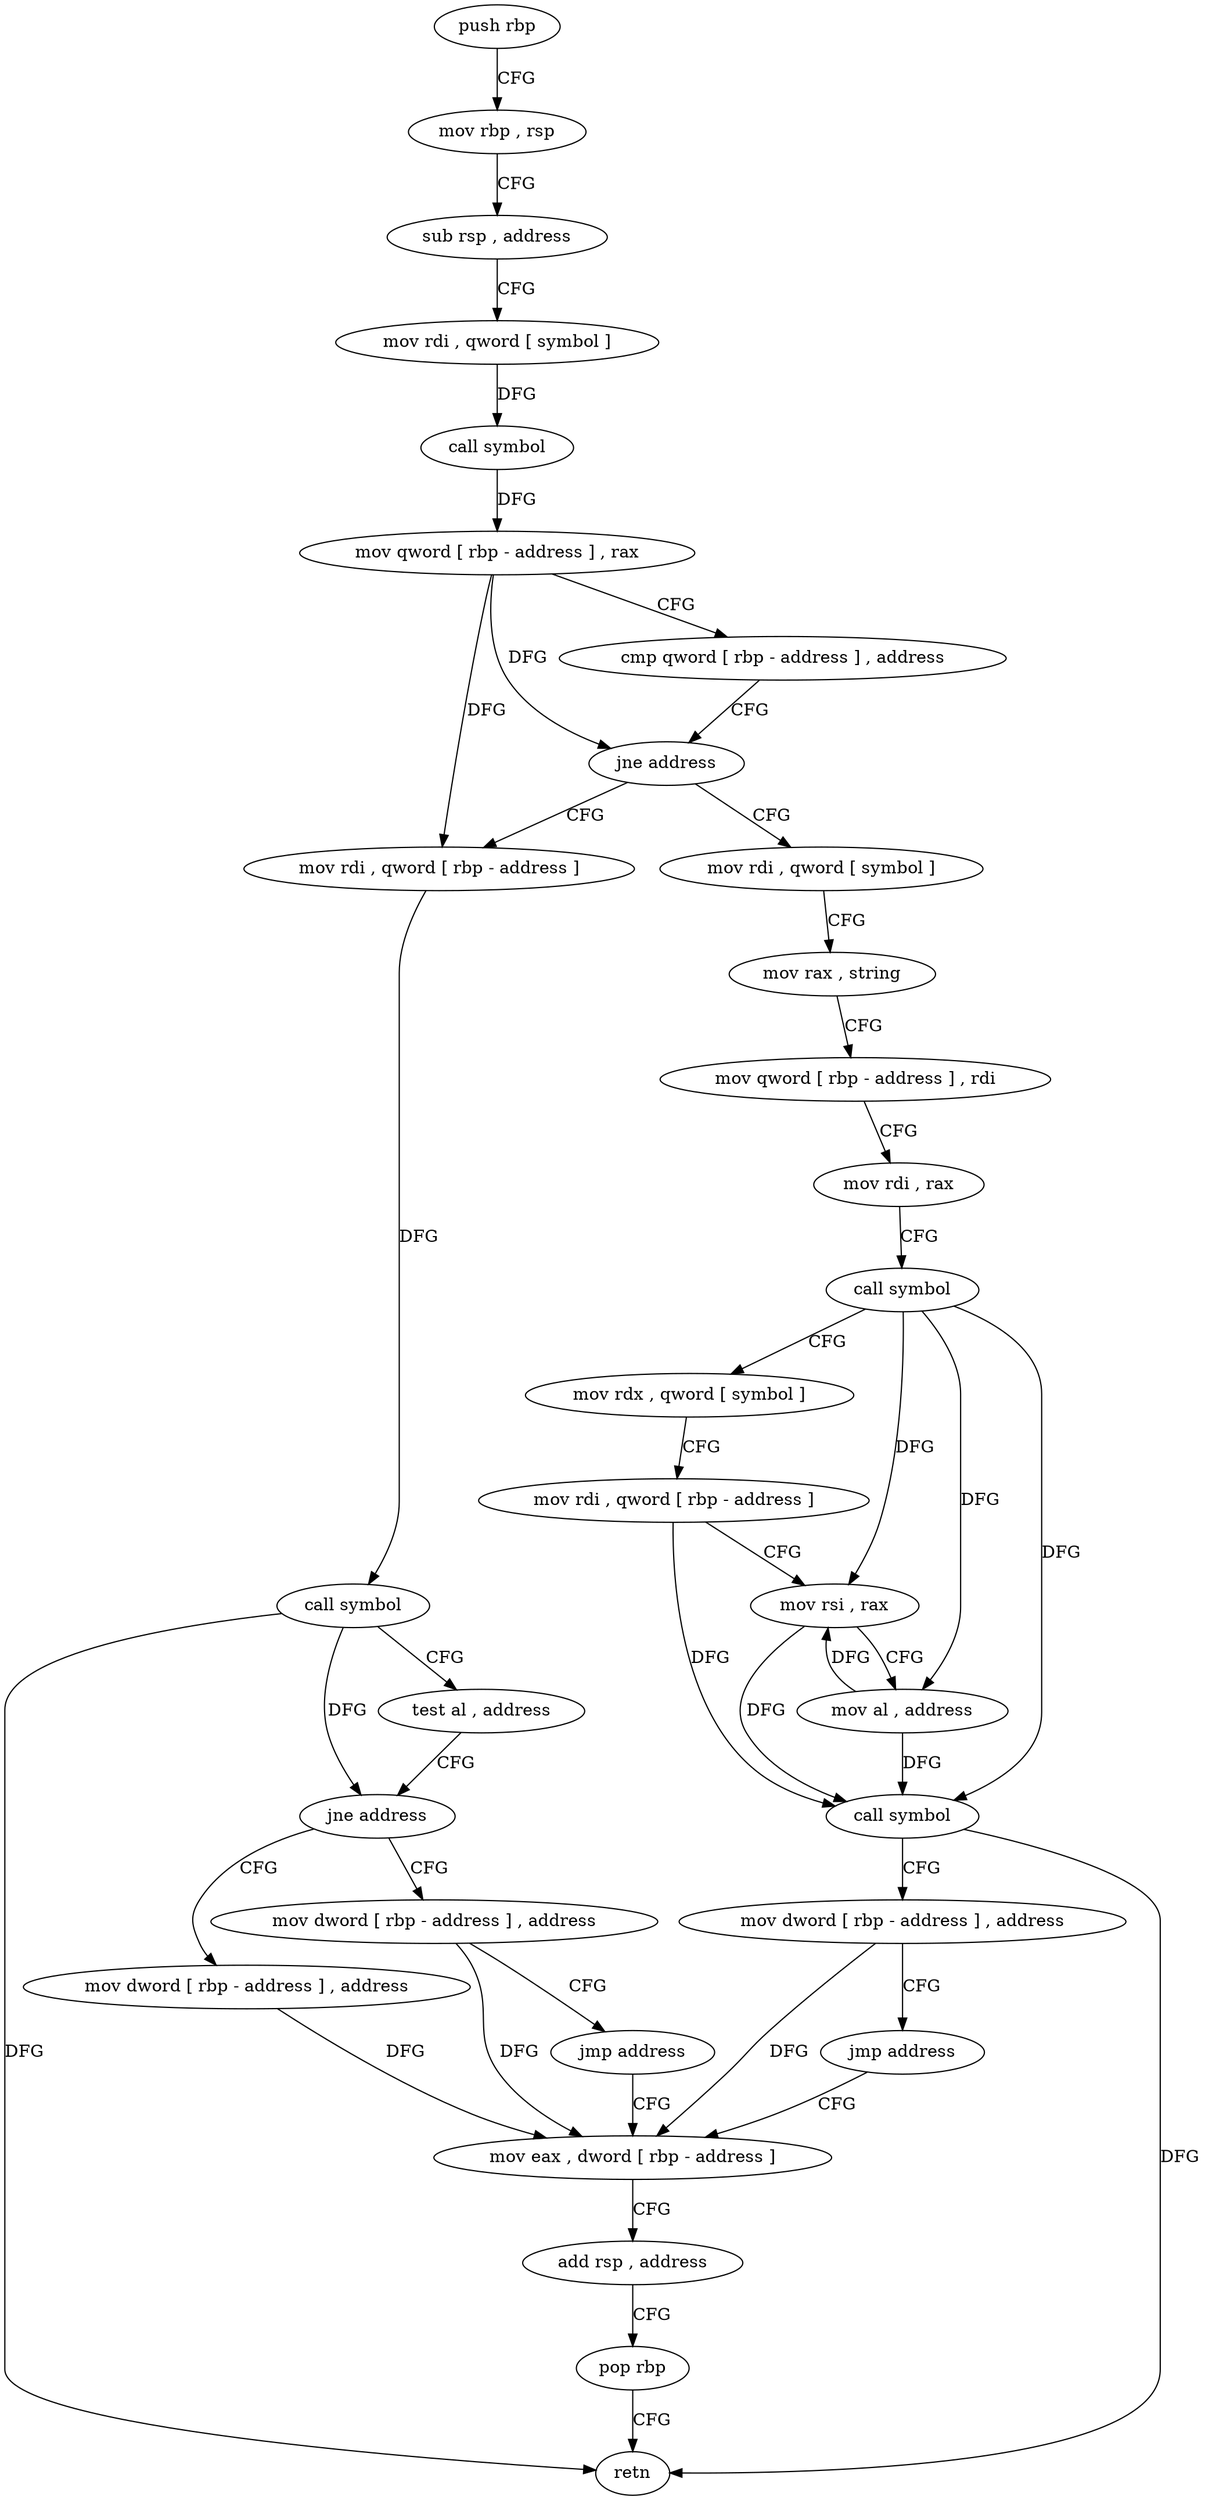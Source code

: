 digraph "func" {
"4217904" [label = "push rbp" ]
"4217905" [label = "mov rbp , rsp" ]
"4217908" [label = "sub rsp , address" ]
"4217912" [label = "mov rdi , qword [ symbol ]" ]
"4217920" [label = "call symbol" ]
"4217925" [label = "mov qword [ rbp - address ] , rax" ]
"4217929" [label = "cmp qword [ rbp - address ] , address" ]
"4217934" [label = "jne address" ]
"4218004" [label = "mov rdi , qword [ rbp - address ]" ]
"4217940" [label = "mov rdi , qword [ symbol ]" ]
"4218008" [label = "call symbol" ]
"4218013" [label = "test al , address" ]
"4218015" [label = "jne address" ]
"4218033" [label = "mov dword [ rbp - address ] , address" ]
"4218021" [label = "mov dword [ rbp - address ] , address" ]
"4217948" [label = "mov rax , string" ]
"4217958" [label = "mov qword [ rbp - address ] , rdi" ]
"4217962" [label = "mov rdi , rax" ]
"4217965" [label = "call symbol" ]
"4217970" [label = "mov rdx , qword [ symbol ]" ]
"4217978" [label = "mov rdi , qword [ rbp - address ]" ]
"4217982" [label = "mov rsi , rax" ]
"4217985" [label = "mov al , address" ]
"4217987" [label = "call symbol" ]
"4217992" [label = "mov dword [ rbp - address ] , address" ]
"4217999" [label = "jmp address" ]
"4218040" [label = "mov eax , dword [ rbp - address ]" ]
"4218028" [label = "jmp address" ]
"4218043" [label = "add rsp , address" ]
"4218047" [label = "pop rbp" ]
"4218048" [label = "retn" ]
"4217904" -> "4217905" [ label = "CFG" ]
"4217905" -> "4217908" [ label = "CFG" ]
"4217908" -> "4217912" [ label = "CFG" ]
"4217912" -> "4217920" [ label = "DFG" ]
"4217920" -> "4217925" [ label = "DFG" ]
"4217925" -> "4217929" [ label = "CFG" ]
"4217925" -> "4217934" [ label = "DFG" ]
"4217925" -> "4218004" [ label = "DFG" ]
"4217929" -> "4217934" [ label = "CFG" ]
"4217934" -> "4218004" [ label = "CFG" ]
"4217934" -> "4217940" [ label = "CFG" ]
"4218004" -> "4218008" [ label = "DFG" ]
"4217940" -> "4217948" [ label = "CFG" ]
"4218008" -> "4218013" [ label = "CFG" ]
"4218008" -> "4218015" [ label = "DFG" ]
"4218008" -> "4218048" [ label = "DFG" ]
"4218013" -> "4218015" [ label = "CFG" ]
"4218015" -> "4218033" [ label = "CFG" ]
"4218015" -> "4218021" [ label = "CFG" ]
"4218033" -> "4218040" [ label = "DFG" ]
"4218021" -> "4218028" [ label = "CFG" ]
"4218021" -> "4218040" [ label = "DFG" ]
"4217948" -> "4217958" [ label = "CFG" ]
"4217958" -> "4217962" [ label = "CFG" ]
"4217962" -> "4217965" [ label = "CFG" ]
"4217965" -> "4217970" [ label = "CFG" ]
"4217965" -> "4217982" [ label = "DFG" ]
"4217965" -> "4217985" [ label = "DFG" ]
"4217965" -> "4217987" [ label = "DFG" ]
"4217970" -> "4217978" [ label = "CFG" ]
"4217978" -> "4217982" [ label = "CFG" ]
"4217978" -> "4217987" [ label = "DFG" ]
"4217982" -> "4217985" [ label = "CFG" ]
"4217982" -> "4217987" [ label = "DFG" ]
"4217985" -> "4217987" [ label = "DFG" ]
"4217985" -> "4217982" [ label = "DFG" ]
"4217987" -> "4217992" [ label = "CFG" ]
"4217987" -> "4218048" [ label = "DFG" ]
"4217992" -> "4217999" [ label = "CFG" ]
"4217992" -> "4218040" [ label = "DFG" ]
"4217999" -> "4218040" [ label = "CFG" ]
"4218040" -> "4218043" [ label = "CFG" ]
"4218028" -> "4218040" [ label = "CFG" ]
"4218043" -> "4218047" [ label = "CFG" ]
"4218047" -> "4218048" [ label = "CFG" ]
}
